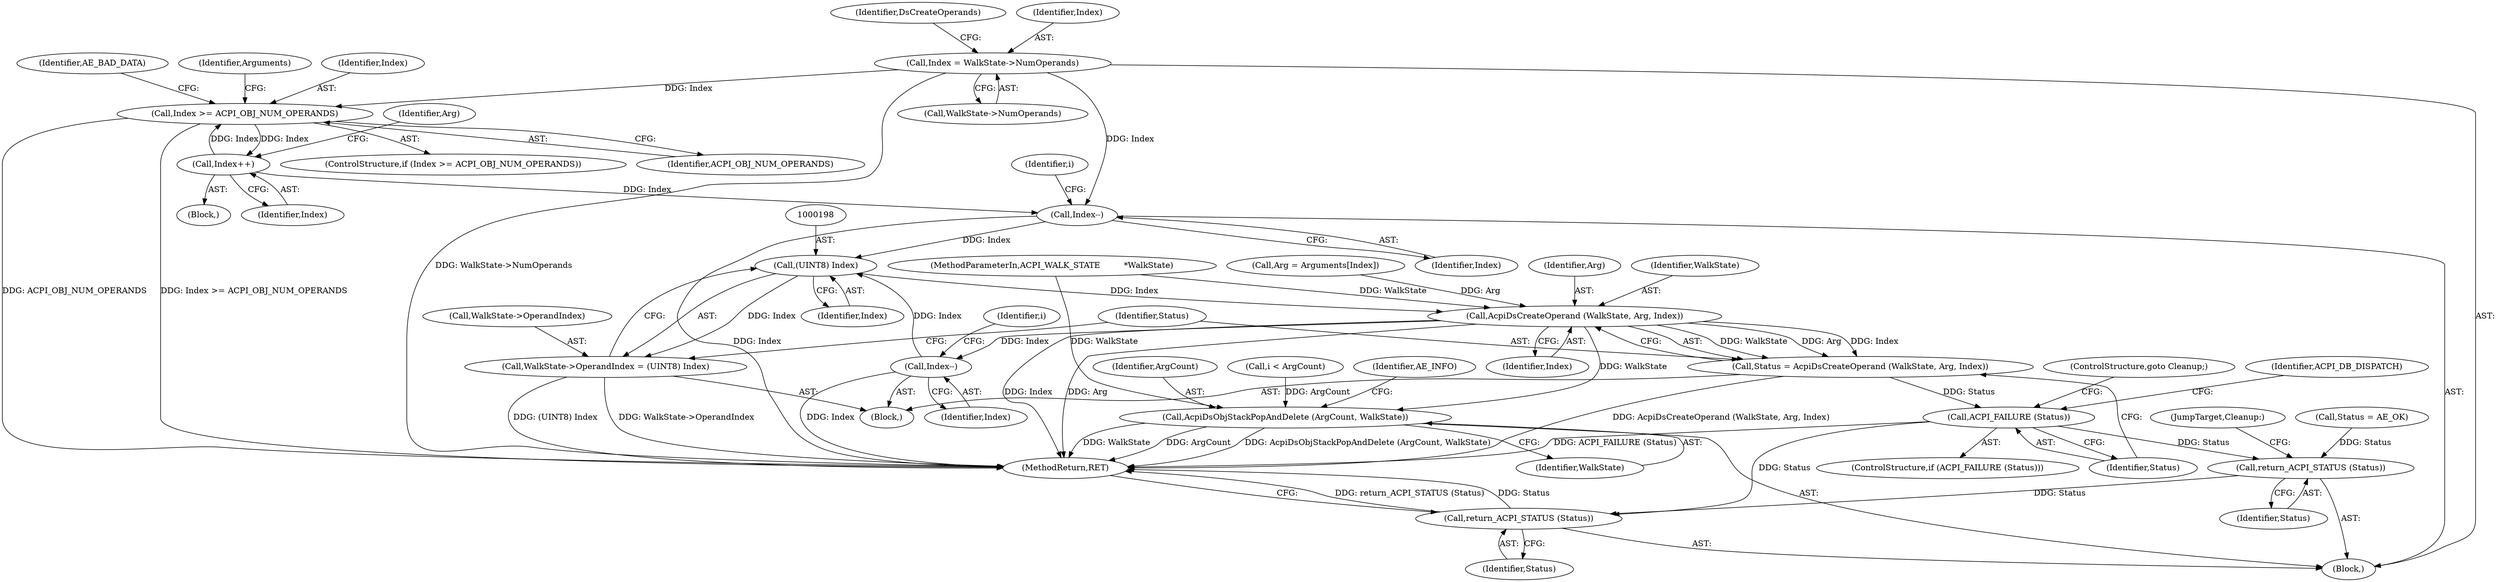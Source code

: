 digraph "0_acpica_987a3b5cf7175916e2a4b6ea5b8e70f830dfe732@API" {
"1000119" [label="(Call,Index = WalkState->NumOperands)"];
"1000135" [label="(Call,Index >= ACPI_OBJ_NUM_OPERANDS)"];
"1000162" [label="(Call,Index++)"];
"1000176" [label="(Call,Index--)"];
"1000197" [label="(Call,(UINT8) Index)"];
"1000193" [label="(Call,WalkState->OperandIndex = (UINT8) Index)"];
"1000202" [label="(Call,AcpiDsCreateOperand (WalkState, Arg, Index))"];
"1000200" [label="(Call,Status = AcpiDsCreateOperand (WalkState, Arg, Index))"];
"1000207" [label="(Call,ACPI_FAILURE (Status))"];
"1000223" [label="(Call,return_ACPI_STATUS (Status))"];
"1000237" [label="(Call,return_ACPI_STATUS (Status))"];
"1000221" [label="(Call,Index--)"];
"1000226" [label="(Call,AcpiDsObjStackPopAndDelete (ArgCount, WalkState))"];
"1000204" [label="(Identifier,Arg)"];
"1000197" [label="(Call,(UINT8) Index)"];
"1000225" [label="(JumpTarget,Cleanup:)"];
"1000238" [label="(Identifier,Status)"];
"1000227" [label="(Identifier,ArgCount)"];
"1000239" [label="(MethodReturn,RET)"];
"1000210" [label="(ControlStructure,goto Cleanup;)"];
"1000105" [label="(MethodParameterIn,ACPI_WALK_STATE         *WalkState)"];
"1000203" [label="(Identifier,WalkState)"];
"1000180" [label="(Identifier,i)"];
"1000163" [label="(Identifier,Index)"];
"1000202" [label="(Call,AcpiDsCreateOperand (WalkState, Arg, Index))"];
"1000193" [label="(Call,WalkState->OperandIndex = (UINT8) Index)"];
"1000201" [label="(Identifier,Status)"];
"1000182" [label="(Call,i < ArgCount)"];
"1000194" [label="(Call,WalkState->OperandIndex)"];
"1000223" [label="(Call,return_ACPI_STATUS (Status))"];
"1000176" [label="(Call,Index--)"];
"1000177" [label="(Identifier,Index)"];
"1000136" [label="(Identifier,Index)"];
"1000228" [label="(Identifier,WalkState)"];
"1000224" [label="(Identifier,Status)"];
"1000200" [label="(Call,Status = AcpiDsCreateOperand (WalkState, Arg, Index))"];
"1000207" [label="(Call,ACPI_FAILURE (Status))"];
"1000205" [label="(Identifier,Index)"];
"1000221" [label="(Call,Index--)"];
"1000222" [label="(Identifier,Index)"];
"1000188" [label="(Call,Arg = Arguments[Index])"];
"1000109" [label="(Call,Status = AE_OK)"];
"1000126" [label="(Identifier,DsCreateOperands)"];
"1000119" [label="(Call,Index = WalkState->NumOperands)"];
"1000187" [label="(Block,)"];
"1000199" [label="(Identifier,Index)"];
"1000162" [label="(Call,Index++)"];
"1000226" [label="(Call,AcpiDsObjStackPopAndDelete (ArgCount, WalkState))"];
"1000231" [label="(Identifier,AE_INFO)"];
"1000120" [label="(Identifier,Index)"];
"1000140" [label="(Identifier,AE_BAD_DATA)"];
"1000237" [label="(Call,return_ACPI_STATUS (Status))"];
"1000134" [label="(ControlStructure,if (Index >= ACPI_OBJ_NUM_OPERANDS))"];
"1000121" [label="(Call,WalkState->NumOperands)"];
"1000206" [label="(ControlStructure,if (ACPI_FAILURE (Status)))"];
"1000132" [label="(Identifier,Arg)"];
"1000143" [label="(Identifier,Arguments)"];
"1000135" [label="(Call,Index >= ACPI_OBJ_NUM_OPERANDS)"];
"1000208" [label="(Identifier,Status)"];
"1000133" [label="(Block,)"];
"1000186" [label="(Identifier,i)"];
"1000213" [label="(Identifier,ACPI_DB_DISPATCH)"];
"1000107" [label="(Block,)"];
"1000137" [label="(Identifier,ACPI_OBJ_NUM_OPERANDS)"];
"1000119" -> "1000107"  [label="AST: "];
"1000119" -> "1000121"  [label="CFG: "];
"1000120" -> "1000119"  [label="AST: "];
"1000121" -> "1000119"  [label="AST: "];
"1000126" -> "1000119"  [label="CFG: "];
"1000119" -> "1000239"  [label="DDG: WalkState->NumOperands"];
"1000119" -> "1000135"  [label="DDG: Index"];
"1000119" -> "1000176"  [label="DDG: Index"];
"1000135" -> "1000134"  [label="AST: "];
"1000135" -> "1000137"  [label="CFG: "];
"1000136" -> "1000135"  [label="AST: "];
"1000137" -> "1000135"  [label="AST: "];
"1000140" -> "1000135"  [label="CFG: "];
"1000143" -> "1000135"  [label="CFG: "];
"1000135" -> "1000239"  [label="DDG: Index >= ACPI_OBJ_NUM_OPERANDS"];
"1000135" -> "1000239"  [label="DDG: ACPI_OBJ_NUM_OPERANDS"];
"1000162" -> "1000135"  [label="DDG: Index"];
"1000135" -> "1000162"  [label="DDG: Index"];
"1000162" -> "1000133"  [label="AST: "];
"1000162" -> "1000163"  [label="CFG: "];
"1000163" -> "1000162"  [label="AST: "];
"1000132" -> "1000162"  [label="CFG: "];
"1000162" -> "1000176"  [label="DDG: Index"];
"1000176" -> "1000107"  [label="AST: "];
"1000176" -> "1000177"  [label="CFG: "];
"1000177" -> "1000176"  [label="AST: "];
"1000180" -> "1000176"  [label="CFG: "];
"1000176" -> "1000239"  [label="DDG: Index"];
"1000176" -> "1000197"  [label="DDG: Index"];
"1000197" -> "1000193"  [label="AST: "];
"1000197" -> "1000199"  [label="CFG: "];
"1000198" -> "1000197"  [label="AST: "];
"1000199" -> "1000197"  [label="AST: "];
"1000193" -> "1000197"  [label="CFG: "];
"1000197" -> "1000193"  [label="DDG: Index"];
"1000221" -> "1000197"  [label="DDG: Index"];
"1000197" -> "1000202"  [label="DDG: Index"];
"1000193" -> "1000187"  [label="AST: "];
"1000194" -> "1000193"  [label="AST: "];
"1000201" -> "1000193"  [label="CFG: "];
"1000193" -> "1000239"  [label="DDG: (UINT8) Index"];
"1000193" -> "1000239"  [label="DDG: WalkState->OperandIndex"];
"1000202" -> "1000200"  [label="AST: "];
"1000202" -> "1000205"  [label="CFG: "];
"1000203" -> "1000202"  [label="AST: "];
"1000204" -> "1000202"  [label="AST: "];
"1000205" -> "1000202"  [label="AST: "];
"1000200" -> "1000202"  [label="CFG: "];
"1000202" -> "1000239"  [label="DDG: Index"];
"1000202" -> "1000239"  [label="DDG: Arg"];
"1000202" -> "1000200"  [label="DDG: WalkState"];
"1000202" -> "1000200"  [label="DDG: Arg"];
"1000202" -> "1000200"  [label="DDG: Index"];
"1000105" -> "1000202"  [label="DDG: WalkState"];
"1000188" -> "1000202"  [label="DDG: Arg"];
"1000202" -> "1000221"  [label="DDG: Index"];
"1000202" -> "1000226"  [label="DDG: WalkState"];
"1000200" -> "1000187"  [label="AST: "];
"1000201" -> "1000200"  [label="AST: "];
"1000208" -> "1000200"  [label="CFG: "];
"1000200" -> "1000239"  [label="DDG: AcpiDsCreateOperand (WalkState, Arg, Index)"];
"1000200" -> "1000207"  [label="DDG: Status"];
"1000207" -> "1000206"  [label="AST: "];
"1000207" -> "1000208"  [label="CFG: "];
"1000208" -> "1000207"  [label="AST: "];
"1000210" -> "1000207"  [label="CFG: "];
"1000213" -> "1000207"  [label="CFG: "];
"1000207" -> "1000239"  [label="DDG: ACPI_FAILURE (Status)"];
"1000207" -> "1000223"  [label="DDG: Status"];
"1000207" -> "1000237"  [label="DDG: Status"];
"1000223" -> "1000107"  [label="AST: "];
"1000223" -> "1000224"  [label="CFG: "];
"1000224" -> "1000223"  [label="AST: "];
"1000225" -> "1000223"  [label="CFG: "];
"1000109" -> "1000223"  [label="DDG: Status"];
"1000223" -> "1000237"  [label="DDG: Status"];
"1000237" -> "1000107"  [label="AST: "];
"1000237" -> "1000238"  [label="CFG: "];
"1000238" -> "1000237"  [label="AST: "];
"1000239" -> "1000237"  [label="CFG: "];
"1000237" -> "1000239"  [label="DDG: return_ACPI_STATUS (Status)"];
"1000237" -> "1000239"  [label="DDG: Status"];
"1000221" -> "1000187"  [label="AST: "];
"1000221" -> "1000222"  [label="CFG: "];
"1000222" -> "1000221"  [label="AST: "];
"1000186" -> "1000221"  [label="CFG: "];
"1000221" -> "1000239"  [label="DDG: Index"];
"1000226" -> "1000107"  [label="AST: "];
"1000226" -> "1000228"  [label="CFG: "];
"1000227" -> "1000226"  [label="AST: "];
"1000228" -> "1000226"  [label="AST: "];
"1000231" -> "1000226"  [label="CFG: "];
"1000226" -> "1000239"  [label="DDG: ArgCount"];
"1000226" -> "1000239"  [label="DDG: AcpiDsObjStackPopAndDelete (ArgCount, WalkState)"];
"1000226" -> "1000239"  [label="DDG: WalkState"];
"1000182" -> "1000226"  [label="DDG: ArgCount"];
"1000105" -> "1000226"  [label="DDG: WalkState"];
}
